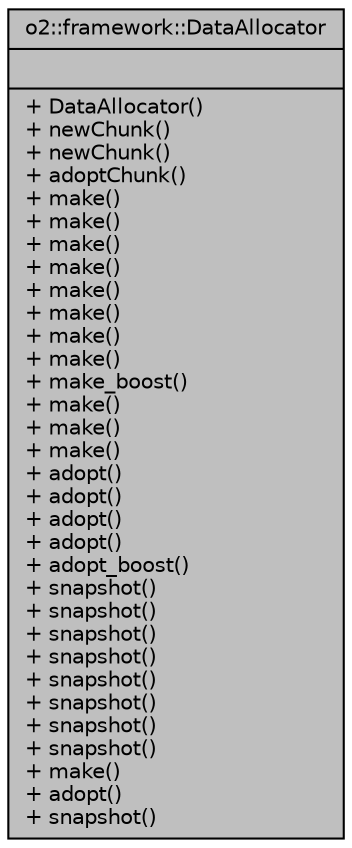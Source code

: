 digraph "o2::framework::DataAllocator"
{
 // INTERACTIVE_SVG=YES
  bgcolor="transparent";
  edge [fontname="Helvetica",fontsize="10",labelfontname="Helvetica",labelfontsize="10"];
  node [fontname="Helvetica",fontsize="10",shape=record];
  Node1 [label="{o2::framework::DataAllocator\n||+ DataAllocator()\l+ newChunk()\l+ newChunk()\l+ adoptChunk()\l+ make()\l+ make()\l+ make()\l+ make()\l+ make()\l+ make()\l+ make()\l+ make()\l+ make_boost()\l+ make()\l+ make()\l+ make()\l+ adopt()\l+ adopt()\l+ adopt()\l+ adopt()\l+ adopt_boost()\l+ snapshot()\l+ snapshot()\l+ snapshot()\l+ snapshot()\l+ snapshot()\l+ snapshot()\l+ snapshot()\l+ snapshot()\l+ make()\l+ adopt()\l+ snapshot()\l}",height=0.2,width=0.4,color="black", fillcolor="grey75", style="filled" fontcolor="black"];
}

